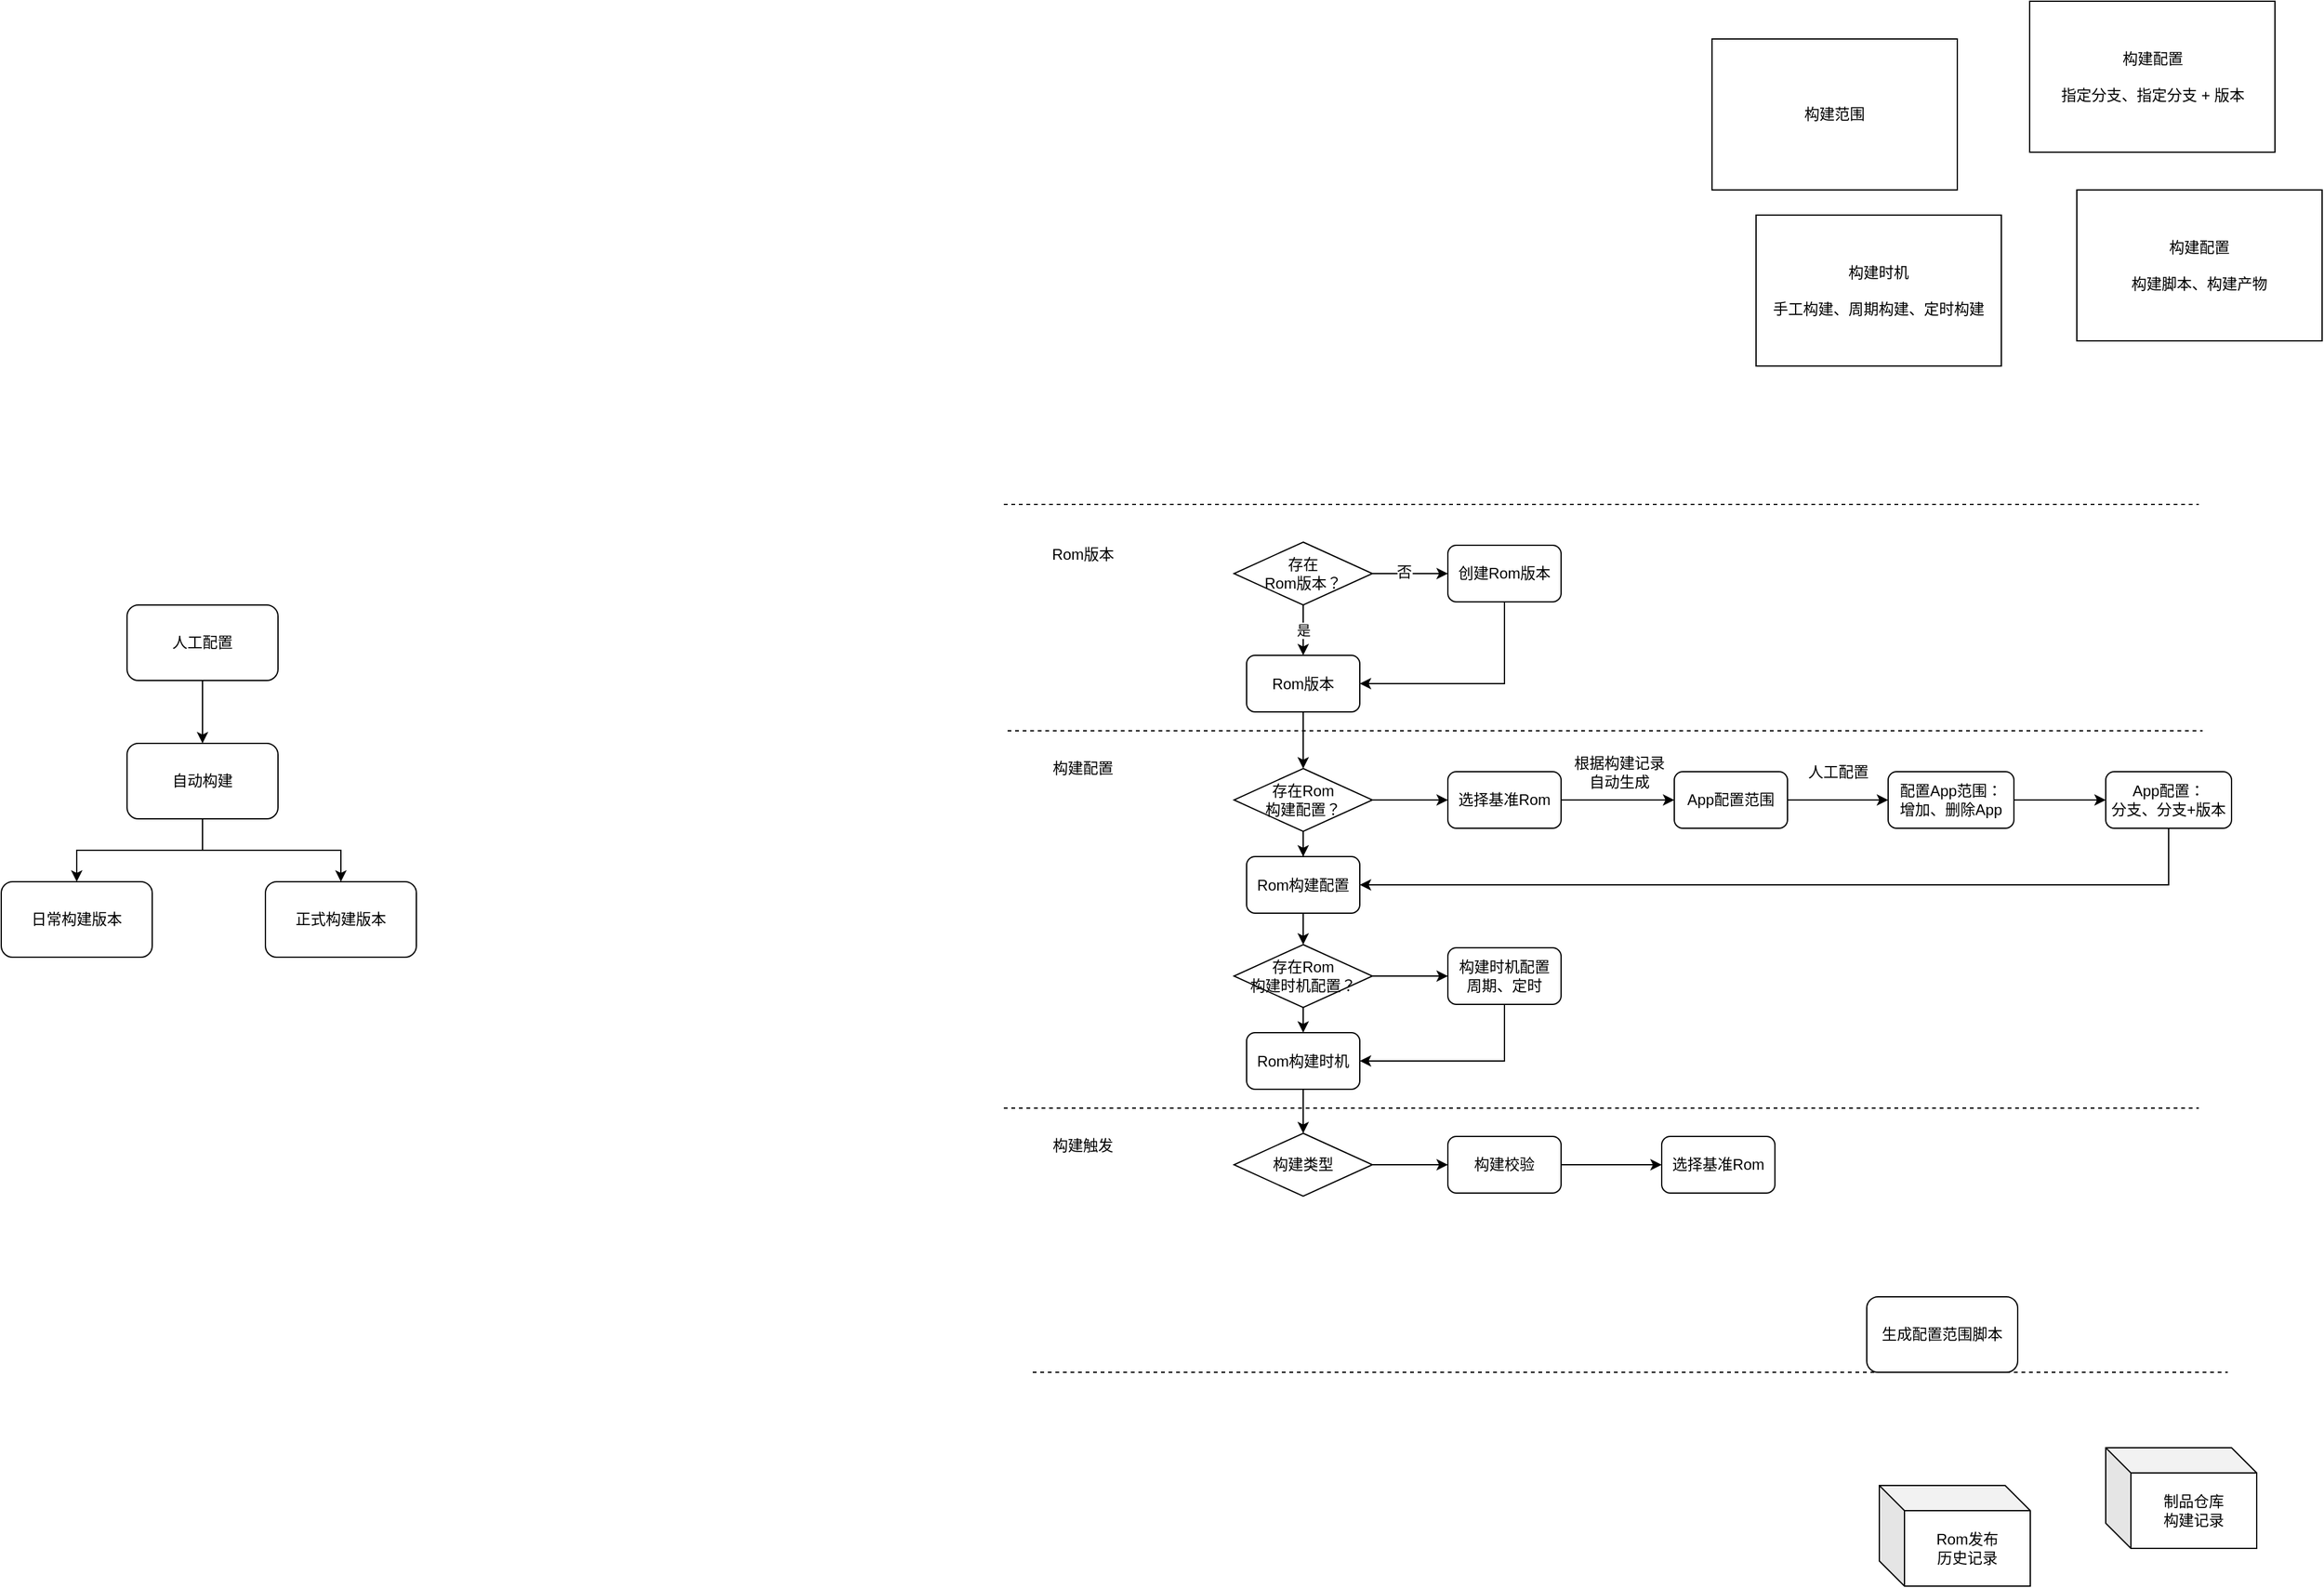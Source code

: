 <mxfile version="12.4.8" type="github">
  <diagram id="ApW3DDrOjDALBpVBkcUd" name="Page-1">
    <mxGraphModel dx="909" dy="1711" grid="1" gridSize="10" guides="1" tooltips="1" connect="1" arrows="1" fold="1" page="1" pageScale="1" pageWidth="827" pageHeight="1169" math="0" shadow="0">
      <root>
        <mxCell id="0"/>
        <mxCell id="1" parent="0"/>
        <mxCell id="nZFrfJ3mJIVUbRnAhzXt-19" value="构建范围" style="rounded=0;whiteSpace=wrap;html=1;" parent="1" vertex="1">
          <mxGeometry x="1390" y="-350" width="195" height="120" as="geometry"/>
        </mxCell>
        <mxCell id="ss-dwth7yBQRLIjQmPeW-2" value="" style="edgeStyle=orthogonalEdgeStyle;rounded=0;orthogonalLoop=1;jettySize=auto;html=1;" parent="1" source="1QEzGHq1Pu8JiyIyR0i3-1" target="1QEzGHq1Pu8JiyIyR0i3-2" edge="1">
          <mxGeometry relative="1" as="geometry"/>
        </mxCell>
        <mxCell id="1QEzGHq1Pu8JiyIyR0i3-1" value="人工配置" style="rounded=1;whiteSpace=wrap;html=1;" parent="1" vertex="1">
          <mxGeometry x="130" y="100" width="120" height="60" as="geometry"/>
        </mxCell>
        <mxCell id="ss-dwth7yBQRLIjQmPeW-4" value="" style="edgeStyle=orthogonalEdgeStyle;rounded=0;orthogonalLoop=1;jettySize=auto;html=1;entryX=0.5;entryY=0;entryDx=0;entryDy=0;" parent="1" source="1QEzGHq1Pu8JiyIyR0i3-2" target="ss-dwth7yBQRLIjQmPeW-1" edge="1">
          <mxGeometry relative="1" as="geometry">
            <mxPoint x="190" y="350" as="targetPoint"/>
          </mxGeometry>
        </mxCell>
        <mxCell id="ss-dwth7yBQRLIjQmPeW-6" value="" style="edgeStyle=orthogonalEdgeStyle;rounded=0;orthogonalLoop=1;jettySize=auto;html=1;entryX=0.5;entryY=0;entryDx=0;entryDy=0;" parent="1" source="1QEzGHq1Pu8JiyIyR0i3-2" target="1QEzGHq1Pu8JiyIyR0i3-3" edge="1">
          <mxGeometry relative="1" as="geometry">
            <mxPoint x="190" y="350" as="targetPoint"/>
          </mxGeometry>
        </mxCell>
        <mxCell id="1QEzGHq1Pu8JiyIyR0i3-2" value="自动构建" style="rounded=1;whiteSpace=wrap;html=1;" parent="1" vertex="1">
          <mxGeometry x="130" y="210" width="120" height="60" as="geometry"/>
        </mxCell>
        <mxCell id="1QEzGHq1Pu8JiyIyR0i3-3" value="日常构建版本" style="rounded=1;whiteSpace=wrap;html=1;" parent="1" vertex="1">
          <mxGeometry x="30" y="320" width="120" height="60" as="geometry"/>
        </mxCell>
        <mxCell id="ss-dwth7yBQRLIjQmPeW-1" value="正式构建版本" style="rounded=1;whiteSpace=wrap;html=1;" parent="1" vertex="1">
          <mxGeometry x="240" y="320" width="120" height="60" as="geometry"/>
        </mxCell>
        <mxCell id="nZFrfJ3mJIVUbRnAhzXt-1" value="" style="endArrow=none;dashed=1;html=1;" parent="1" edge="1">
          <mxGeometry width="50" height="50" relative="1" as="geometry">
            <mxPoint x="830" y="200" as="sourcePoint"/>
            <mxPoint x="1780" y="200" as="targetPoint"/>
          </mxGeometry>
        </mxCell>
        <mxCell id="nZFrfJ3mJIVUbRnAhzXt-2" value="构建配置" style="text;html=1;strokeColor=none;fillColor=none;align=center;verticalAlign=middle;whiteSpace=wrap;rounded=0;" parent="1" vertex="1">
          <mxGeometry x="860" y="220" width="60" height="20" as="geometry"/>
        </mxCell>
        <mxCell id="nZFrfJ3mJIVUbRnAhzXt-3" value="" style="endArrow=none;dashed=1;html=1;" parent="1" edge="1">
          <mxGeometry width="50" height="50" relative="1" as="geometry">
            <mxPoint x="850" y="710" as="sourcePoint"/>
            <mxPoint x="1800" y="710" as="targetPoint"/>
          </mxGeometry>
        </mxCell>
        <mxCell id="nZFrfJ3mJIVUbRnAhzXt-4" value="" style="endArrow=none;dashed=1;html=1;" parent="1" edge="1">
          <mxGeometry width="50" height="50" relative="1" as="geometry">
            <mxPoint x="827" y="500" as="sourcePoint"/>
            <mxPoint x="1777" y="500" as="targetPoint"/>
          </mxGeometry>
        </mxCell>
        <mxCell id="nZFrfJ3mJIVUbRnAhzXt-5" value="构建触发" style="text;html=1;strokeColor=none;fillColor=none;align=center;verticalAlign=middle;whiteSpace=wrap;rounded=0;" parent="1" vertex="1">
          <mxGeometry x="865" y="520" width="50" height="20" as="geometry"/>
        </mxCell>
        <mxCell id="nZFrfJ3mJIVUbRnAhzXt-13" value="" style="endArrow=none;dashed=1;html=1;" parent="1" edge="1">
          <mxGeometry width="50" height="50" relative="1" as="geometry">
            <mxPoint x="827" y="20" as="sourcePoint"/>
            <mxPoint x="1777" y="20" as="targetPoint"/>
          </mxGeometry>
        </mxCell>
        <mxCell id="nZFrfJ3mJIVUbRnAhzXt-14" value="Rom版本" style="text;html=1;strokeColor=none;fillColor=none;align=center;verticalAlign=middle;whiteSpace=wrap;rounded=0;" parent="1" vertex="1">
          <mxGeometry x="850" y="50" width="80" height="20" as="geometry"/>
        </mxCell>
        <mxCell id="nZFrfJ3mJIVUbRnAhzXt-20" value="&lt;span style=&quot;white-space: normal&quot;&gt;构建时机&lt;/span&gt;&lt;br style=&quot;white-space: normal&quot;&gt;&lt;br style=&quot;white-space: normal&quot;&gt;&lt;span style=&quot;white-space: normal&quot;&gt;手工构建、周期构建、定时构建&lt;/span&gt;" style="rounded=0;whiteSpace=wrap;html=1;" parent="1" vertex="1">
          <mxGeometry x="1425" y="-210" width="195" height="120" as="geometry"/>
        </mxCell>
        <mxCell id="nZFrfJ3mJIVUbRnAhzXt-27" value="生成配置范围脚本" style="rounded=1;whiteSpace=wrap;html=1;" parent="1" vertex="1">
          <mxGeometry x="1513" y="650" width="120" height="60" as="geometry"/>
        </mxCell>
        <mxCell id="nZFrfJ3mJIVUbRnAhzXt-28" value="Rom发布&lt;br&gt;历史记录" style="shape=cube;whiteSpace=wrap;html=1;boundedLbl=1;backgroundOutline=1;darkOpacity=0.05;darkOpacity2=0.1;" parent="1" vertex="1">
          <mxGeometry x="1523" y="800" width="120" height="80" as="geometry"/>
        </mxCell>
        <mxCell id="nZFrfJ3mJIVUbRnAhzXt-29" value="构建配置&lt;br&gt;&lt;br&gt;指定分支、指定分支 + 版本" style="rounded=0;whiteSpace=wrap;html=1;" parent="1" vertex="1">
          <mxGeometry x="1642.5" y="-380" width="195" height="120" as="geometry"/>
        </mxCell>
        <mxCell id="nZFrfJ3mJIVUbRnAhzXt-37" value="构建配置&lt;br&gt;&lt;br&gt;构建脚本、构建产物" style="rounded=0;whiteSpace=wrap;html=1;" parent="1" vertex="1">
          <mxGeometry x="1680" y="-230" width="195" height="120" as="geometry"/>
        </mxCell>
        <mxCell id="nZFrfJ3mJIVUbRnAhzXt-38" value="制品仓库&lt;br&gt;构建记录" style="shape=cube;whiteSpace=wrap;html=1;boundedLbl=1;backgroundOutline=1;darkOpacity=0.05;darkOpacity2=0.1;" parent="1" vertex="1">
          <mxGeometry x="1703" y="770" width="120" height="80" as="geometry"/>
        </mxCell>
        <mxCell id="KfT1uw90EwnDU38vpwOy-32" value="是" style="edgeStyle=orthogonalEdgeStyle;rounded=0;orthogonalLoop=1;jettySize=auto;html=1;entryX=0.5;entryY=0;entryDx=0;entryDy=0;" edge="1" parent="1" source="KfT1uw90EwnDU38vpwOy-25" target="KfT1uw90EwnDU38vpwOy-30">
          <mxGeometry relative="1" as="geometry">
            <mxPoint x="1065" y="180" as="targetPoint"/>
          </mxGeometry>
        </mxCell>
        <mxCell id="KfT1uw90EwnDU38vpwOy-33" value="" style="edgeStyle=orthogonalEdgeStyle;rounded=0;orthogonalLoop=1;jettySize=auto;html=1;" edge="1" parent="1" source="KfT1uw90EwnDU38vpwOy-25" target="KfT1uw90EwnDU38vpwOy-28">
          <mxGeometry relative="1" as="geometry"/>
        </mxCell>
        <mxCell id="KfT1uw90EwnDU38vpwOy-36" value="否" style="text;html=1;align=center;verticalAlign=middle;resizable=0;points=[];labelBackgroundColor=#ffffff;" vertex="1" connectable="0" parent="KfT1uw90EwnDU38vpwOy-33">
          <mxGeometry x="-0.167" y="1" relative="1" as="geometry">
            <mxPoint as="offset"/>
          </mxGeometry>
        </mxCell>
        <mxCell id="KfT1uw90EwnDU38vpwOy-25" value="存在&lt;br&gt;Rom版本？" style="rhombus;whiteSpace=wrap;html=1;shadow=0;labelBackgroundColor=none;" vertex="1" parent="1">
          <mxGeometry x="1010" y="50" width="110" height="50" as="geometry"/>
        </mxCell>
        <mxCell id="KfT1uw90EwnDU38vpwOy-51" value="" style="edgeStyle=orthogonalEdgeStyle;rounded=0;orthogonalLoop=1;jettySize=auto;html=1;entryX=1;entryY=0.5;entryDx=0;entryDy=0;" edge="1" parent="1" source="KfT1uw90EwnDU38vpwOy-28" target="KfT1uw90EwnDU38vpwOy-30">
          <mxGeometry relative="1" as="geometry">
            <mxPoint x="1225" y="177.5" as="targetPoint"/>
            <Array as="points">
              <mxPoint x="1225" y="163"/>
            </Array>
          </mxGeometry>
        </mxCell>
        <mxCell id="KfT1uw90EwnDU38vpwOy-28" value="创建Rom版本" style="rounded=1;whiteSpace=wrap;html=1;shadow=0;labelBackgroundColor=none;" vertex="1" parent="1">
          <mxGeometry x="1180" y="52.5" width="90" height="45" as="geometry"/>
        </mxCell>
        <mxCell id="KfT1uw90EwnDU38vpwOy-43" value="" style="edgeStyle=orthogonalEdgeStyle;rounded=0;orthogonalLoop=1;jettySize=auto;html=1;" edge="1" parent="1" source="KfT1uw90EwnDU38vpwOy-39" target="KfT1uw90EwnDU38vpwOy-42">
          <mxGeometry relative="1" as="geometry"/>
        </mxCell>
        <mxCell id="KfT1uw90EwnDU38vpwOy-44" value="根据构建记录&lt;br&gt;自动生成" style="text;html=1;align=center;verticalAlign=middle;resizable=0;points=[];labelBackgroundColor=#ffffff;" vertex="1" connectable="0" parent="KfT1uw90EwnDU38vpwOy-43">
          <mxGeometry x="0.025" y="3" relative="1" as="geometry">
            <mxPoint y="-19.5" as="offset"/>
          </mxGeometry>
        </mxCell>
        <mxCell id="KfT1uw90EwnDU38vpwOy-39" value="选择基准Rom" style="rounded=1;whiteSpace=wrap;html=1;shadow=0;labelBackgroundColor=none;" vertex="1" parent="1">
          <mxGeometry x="1180" y="232.5" width="90" height="45" as="geometry"/>
        </mxCell>
        <mxCell id="KfT1uw90EwnDU38vpwOy-48" value="" style="edgeStyle=orthogonalEdgeStyle;rounded=0;orthogonalLoop=1;jettySize=auto;html=1;" edge="1" parent="1" source="KfT1uw90EwnDU38vpwOy-42" target="KfT1uw90EwnDU38vpwOy-47">
          <mxGeometry relative="1" as="geometry"/>
        </mxCell>
        <mxCell id="KfT1uw90EwnDU38vpwOy-49" value="人工配置" style="text;html=1;align=center;verticalAlign=middle;resizable=0;points=[];labelBackgroundColor=#ffffff;" vertex="1" connectable="0" parent="KfT1uw90EwnDU38vpwOy-48">
          <mxGeometry x="-0.2" y="1" relative="1" as="geometry">
            <mxPoint x="8" y="-21.5" as="offset"/>
          </mxGeometry>
        </mxCell>
        <mxCell id="KfT1uw90EwnDU38vpwOy-42" value="App配置范围" style="rounded=1;whiteSpace=wrap;html=1;shadow=0;labelBackgroundColor=none;" vertex="1" parent="1">
          <mxGeometry x="1360" y="232.5" width="90" height="45" as="geometry"/>
        </mxCell>
        <mxCell id="KfT1uw90EwnDU38vpwOy-68" value="" style="edgeStyle=orthogonalEdgeStyle;rounded=0;orthogonalLoop=1;jettySize=auto;html=1;entryX=1;entryY=0.5;entryDx=0;entryDy=0;exitX=0.5;exitY=1;exitDx=0;exitDy=0;" edge="1" parent="1" source="KfT1uw90EwnDU38vpwOy-74" target="KfT1uw90EwnDU38vpwOy-60">
          <mxGeometry relative="1" as="geometry">
            <mxPoint x="1710" y="255" as="targetPoint"/>
            <Array as="points">
              <mxPoint x="1753" y="323"/>
            </Array>
          </mxGeometry>
        </mxCell>
        <mxCell id="KfT1uw90EwnDU38vpwOy-75" value="" style="edgeStyle=orthogonalEdgeStyle;rounded=0;orthogonalLoop=1;jettySize=auto;html=1;" edge="1" parent="1" source="KfT1uw90EwnDU38vpwOy-47" target="KfT1uw90EwnDU38vpwOy-74">
          <mxGeometry relative="1" as="geometry"/>
        </mxCell>
        <mxCell id="KfT1uw90EwnDU38vpwOy-47" value="配置App范围：&lt;br&gt;增加、删除App" style="rounded=1;whiteSpace=wrap;html=1;shadow=0;labelBackgroundColor=none;" vertex="1" parent="1">
          <mxGeometry x="1530" y="232.5" width="100" height="45" as="geometry"/>
        </mxCell>
        <mxCell id="KfT1uw90EwnDU38vpwOy-38" value="" style="edgeStyle=orthogonalEdgeStyle;rounded=0;orthogonalLoop=1;jettySize=auto;html=1;" edge="1" parent="1" source="KfT1uw90EwnDU38vpwOy-30" target="KfT1uw90EwnDU38vpwOy-37">
          <mxGeometry relative="1" as="geometry"/>
        </mxCell>
        <mxCell id="KfT1uw90EwnDU38vpwOy-30" value="Rom版本" style="rounded=1;whiteSpace=wrap;html=1;shadow=0;labelBackgroundColor=none;" vertex="1" parent="1">
          <mxGeometry x="1020" y="140" width="90" height="45" as="geometry"/>
        </mxCell>
        <mxCell id="KfT1uw90EwnDU38vpwOy-41" value="" style="edgeStyle=orthogonalEdgeStyle;rounded=0;orthogonalLoop=1;jettySize=auto;html=1;" edge="1" parent="1" source="KfT1uw90EwnDU38vpwOy-37" target="KfT1uw90EwnDU38vpwOy-39">
          <mxGeometry relative="1" as="geometry"/>
        </mxCell>
        <mxCell id="KfT1uw90EwnDU38vpwOy-59" value="" style="edgeStyle=orthogonalEdgeStyle;rounded=0;orthogonalLoop=1;jettySize=auto;html=1;entryX=0.5;entryY=0;entryDx=0;entryDy=0;" edge="1" parent="1" source="KfT1uw90EwnDU38vpwOy-37" target="KfT1uw90EwnDU38vpwOy-60">
          <mxGeometry relative="1" as="geometry">
            <mxPoint x="1065" y="360" as="targetPoint"/>
          </mxGeometry>
        </mxCell>
        <mxCell id="KfT1uw90EwnDU38vpwOy-37" value="存在Rom&lt;br&gt;构建配置？" style="rhombus;whiteSpace=wrap;html=1;shadow=0;labelBackgroundColor=none;" vertex="1" parent="1">
          <mxGeometry x="1010" y="230" width="110" height="50" as="geometry"/>
        </mxCell>
        <mxCell id="KfT1uw90EwnDU38vpwOy-65" value="" style="edgeStyle=orthogonalEdgeStyle;rounded=0;orthogonalLoop=1;jettySize=auto;html=1;exitX=0.5;exitY=1;exitDx=0;exitDy=0;entryX=0.5;entryY=0;entryDx=0;entryDy=0;" edge="1" parent="1" source="KfT1uw90EwnDU38vpwOy-57" target="KfT1uw90EwnDU38vpwOy-63">
          <mxGeometry relative="1" as="geometry">
            <mxPoint x="930" y="390" as="targetPoint"/>
          </mxGeometry>
        </mxCell>
        <mxCell id="KfT1uw90EwnDU38vpwOy-71" value="" style="edgeStyle=orthogonalEdgeStyle;rounded=0;orthogonalLoop=1;jettySize=auto;html=1;" edge="1" parent="1" source="KfT1uw90EwnDU38vpwOy-57" target="KfT1uw90EwnDU38vpwOy-70">
          <mxGeometry relative="1" as="geometry"/>
        </mxCell>
        <mxCell id="KfT1uw90EwnDU38vpwOy-57" value="存在Rom&lt;br&gt;构建时机配置？" style="rhombus;whiteSpace=wrap;html=1;shadow=0;labelBackgroundColor=none;" vertex="1" parent="1">
          <mxGeometry x="1010" y="370" width="110" height="50" as="geometry"/>
        </mxCell>
        <mxCell id="KfT1uw90EwnDU38vpwOy-62" value="" style="edgeStyle=orthogonalEdgeStyle;rounded=0;orthogonalLoop=1;jettySize=auto;html=1;entryX=0.5;entryY=0;entryDx=0;entryDy=0;" edge="1" parent="1" source="KfT1uw90EwnDU38vpwOy-60" target="KfT1uw90EwnDU38vpwOy-57">
          <mxGeometry relative="1" as="geometry">
            <mxPoint x="1065" y="365" as="targetPoint"/>
          </mxGeometry>
        </mxCell>
        <mxCell id="KfT1uw90EwnDU38vpwOy-60" value="Rom构建配置" style="rounded=1;whiteSpace=wrap;html=1;shadow=0;labelBackgroundColor=none;" vertex="1" parent="1">
          <mxGeometry x="1020" y="300" width="90" height="45" as="geometry"/>
        </mxCell>
        <mxCell id="KfT1uw90EwnDU38vpwOy-77" value="" style="edgeStyle=orthogonalEdgeStyle;rounded=0;orthogonalLoop=1;jettySize=auto;html=1;" edge="1" parent="1" source="KfT1uw90EwnDU38vpwOy-63">
          <mxGeometry relative="1" as="geometry">
            <mxPoint x="1065" y="520" as="targetPoint"/>
          </mxGeometry>
        </mxCell>
        <mxCell id="KfT1uw90EwnDU38vpwOy-63" value="Rom构建时机" style="rounded=1;whiteSpace=wrap;html=1;shadow=0;labelBackgroundColor=none;" vertex="1" parent="1">
          <mxGeometry x="1020" y="440" width="90" height="45" as="geometry"/>
        </mxCell>
        <mxCell id="KfT1uw90EwnDU38vpwOy-73" value="" style="edgeStyle=orthogonalEdgeStyle;rounded=0;orthogonalLoop=1;jettySize=auto;html=1;entryX=1;entryY=0.5;entryDx=0;entryDy=0;" edge="1" parent="1" source="KfT1uw90EwnDU38vpwOy-70" target="KfT1uw90EwnDU38vpwOy-63">
          <mxGeometry relative="1" as="geometry">
            <mxPoint x="1225" y="497.5" as="targetPoint"/>
            <Array as="points">
              <mxPoint x="1225" y="463"/>
            </Array>
          </mxGeometry>
        </mxCell>
        <mxCell id="KfT1uw90EwnDU38vpwOy-70" value="构建时机配置&lt;br&gt;周期、定时" style="rounded=1;whiteSpace=wrap;html=1;shadow=0;labelBackgroundColor=none;" vertex="1" parent="1">
          <mxGeometry x="1180" y="372.5" width="90" height="45" as="geometry"/>
        </mxCell>
        <mxCell id="KfT1uw90EwnDU38vpwOy-74" value="App配置：&lt;br&gt;分支、分支+版本" style="rounded=1;whiteSpace=wrap;html=1;shadow=0;labelBackgroundColor=none;" vertex="1" parent="1">
          <mxGeometry x="1703" y="232.5" width="100" height="45" as="geometry"/>
        </mxCell>
        <mxCell id="KfT1uw90EwnDU38vpwOy-84" value="" style="edgeStyle=orthogonalEdgeStyle;rounded=0;orthogonalLoop=1;jettySize=auto;html=1;entryX=0;entryY=0.5;entryDx=0;entryDy=0;" edge="1" parent="1" source="KfT1uw90EwnDU38vpwOy-80" target="KfT1uw90EwnDU38vpwOy-86">
          <mxGeometry relative="1" as="geometry">
            <mxPoint x="1200" y="545" as="targetPoint"/>
          </mxGeometry>
        </mxCell>
        <mxCell id="KfT1uw90EwnDU38vpwOy-80" value="构建类型" style="rhombus;whiteSpace=wrap;html=1;shadow=0;labelBackgroundColor=none;" vertex="1" parent="1">
          <mxGeometry x="1010" y="520" width="110" height="50" as="geometry"/>
        </mxCell>
        <mxCell id="KfT1uw90EwnDU38vpwOy-89" value="" style="edgeStyle=orthogonalEdgeStyle;rounded=0;orthogonalLoop=1;jettySize=auto;html=1;" edge="1" parent="1" source="KfT1uw90EwnDU38vpwOy-86" target="KfT1uw90EwnDU38vpwOy-88">
          <mxGeometry relative="1" as="geometry"/>
        </mxCell>
        <mxCell id="KfT1uw90EwnDU38vpwOy-86" value="构建校验" style="rounded=1;whiteSpace=wrap;html=1;shadow=0;labelBackgroundColor=none;" vertex="1" parent="1">
          <mxGeometry x="1180" y="522.5" width="90" height="45" as="geometry"/>
        </mxCell>
        <mxCell id="KfT1uw90EwnDU38vpwOy-88" value="选择基准Rom" style="rounded=1;whiteSpace=wrap;html=1;shadow=0;labelBackgroundColor=none;" vertex="1" parent="1">
          <mxGeometry x="1350" y="522.5" width="90" height="45" as="geometry"/>
        </mxCell>
      </root>
    </mxGraphModel>
  </diagram>
</mxfile>
